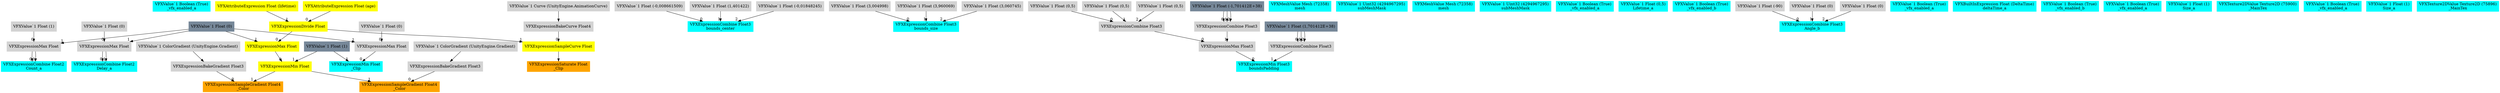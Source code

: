 digraph G {
node0 [shape="box" color="cyan" style="filled" label="VFXValue`1 Boolean (True)
_vfx_enabled_a"]
node1 [shape="box" color="cyan" style="filled" label="VFXExpressionCombine Float2
Count_a"]
node2 [shape="box" color="lightgray" style="filled" label="VFXExpressionMax Float"]
node3 [shape="box" color="lightgray" style="filled" label="VFXValue`1 Float (1)"]
node4 [shape="box" color="lightslategray" style="filled" label="VFXValue`1 Float (0)"]
node5 [shape="box" color="cyan" style="filled" label="VFXExpressionCombine Float2
Delay_a"]
node6 [shape="box" color="lightgray" style="filled" label="VFXExpressionMax Float"]
node7 [shape="box" color="lightgray" style="filled" label="VFXValue`1 Float (0)"]
node8 [shape="box" color="cyan" style="filled" label="VFXExpressionCombine Float3
bounds_center"]
node9 [shape="box" color="lightgray" style="filled" label="VFXValue`1 Float (-0,008661509)"]
node10 [shape="box" color="lightgray" style="filled" label="VFXValue`1 Float (1,401422)"]
node11 [shape="box" color="lightgray" style="filled" label="VFXValue`1 Float (-0,01848245)"]
node12 [shape="box" color="cyan" style="filled" label="VFXExpressionCombine Float3
bounds_size"]
node13 [shape="box" color="lightgray" style="filled" label="VFXValue`1 Float (3,004998)"]
node14 [shape="box" color="lightgray" style="filled" label="VFXValue`1 Float (3,960069)"]
node15 [shape="box" color="lightgray" style="filled" label="VFXValue`1 Float (3,060745)"]
node16 [shape="box" color="cyan" style="filled" label="VFXExpressionMin Float3
boundsPadding"]
node17 [shape="box" color="lightgray" style="filled" label="VFXExpressionMax Float3"]
node18 [shape="box" color="lightgray" style="filled" label="VFXExpressionCombine Float3"]
node19 [shape="box" color="lightgray" style="filled" label="VFXValue`1 Float (0,5)"]
node20 [shape="box" color="lightgray" style="filled" label="VFXValue`1 Float (0,5)"]
node21 [shape="box" color="lightgray" style="filled" label="VFXValue`1 Float (0,5)"]
node22 [shape="box" color="lightgray" style="filled" label="VFXExpressionCombine Float3"]
node23 [shape="box" color="lightslategray" style="filled" label="VFXValue`1 Float (-1,701412E+38)"]
node24 [shape="box" color="lightgray" style="filled" label="VFXExpressionCombine Float3"]
node25 [shape="box" color="lightslategray" style="filled" label="VFXValue`1 Float (1,701412E+38)"]
node26 [shape="box" color="cyan" style="filled" label="VFXMeshValue Mesh (72358)
mesh"]
node27 [shape="box" color="cyan" style="filled" label="VFXValue`1 Uint32 (4294967295)
subMeshMask"]
node28 [shape="box" color="cyan" style="filled" label="VFXMeshValue Mesh (72358)
mesh"]
node29 [shape="box" color="cyan" style="filled" label="VFXValue`1 Uint32 (4294967295)
subMeshMask"]
node30 [shape="box" color="cyan" style="filled" label="VFXValue`1 Boolean (True)
_vfx_enabled_a"]
node31 [shape="box" color="cyan" style="filled" label="VFXValue`1 Float (0,5)
Lifetime_a"]
node32 [shape="box" color="cyan" style="filled" label="VFXValue`1 Boolean (True)
_vfx_enabled_b"]
node33 [shape="box" color="cyan" style="filled" label="VFXExpressionCombine Float3
Angle_b"]
node34 [shape="box" color="lightgray" style="filled" label="VFXValue`1 Float (-90)"]
node35 [shape="box" color="lightgray" style="filled" label="VFXValue`1 Float (0)"]
node36 [shape="box" color="lightgray" style="filled" label="VFXValue`1 Float (0)"]
node37 [shape="box" color="cyan" style="filled" label="VFXValue`1 Boolean (True)
_vfx_enabled_a"]
node38 [shape="box" color="cyan" style="filled" label="VFXBuiltInExpression Float (DeltaTime)
deltaTime_a"]
node39 [shape="box" color="cyan" style="filled" label="VFXValue`1 Boolean (True)
_vfx_enabled_b"]
node40 [shape="box" color="cyan" style="filled" label="VFXValue`1 Boolean (True)
_vfx_enabled_a"]
node41 [shape="box" color="cyan" style="filled" label="VFXValue`1 Float (1)
Size_a"]
node42 [shape="box" color="orange" style="filled" label="VFXExpressionSampleGradient Float4
_Color"]
node43 [shape="box" color="lightgray" style="filled" label="VFXExpressionBakeGradient Float3"]
node44 [shape="box" color="lightgray" style="filled" label="VFXValue`1 ColorGradient (UnityEngine.Gradient)"]
node45 [shape="box" color="yellow" style="filled" label="VFXExpressionMin Float"]
node46 [shape="box" color="yellow" style="filled" label="VFXExpressionMax Float"]
node47 [shape="box" color="yellow" style="filled" label="VFXExpressionDivide Float"]
node48 [shape="box" color="yellow" style="filled" label="VFXAttributeExpression Float (age)"]
node49 [shape="box" color="yellow" style="filled" label="VFXAttributeExpression Float (lifetime)"]
node50 [shape="box" color="lightslategray" style="filled" label="VFXValue`1 Float (1)"]
node51 [shape="box" color="cyan" style="filled" label="VFXTexture2DValue Texture2D (75900)
_MainTex"]
node52 [shape="box" color="orange" style="filled" label="VFXExpressionSaturate Float
_Clip"]
node53 [shape="box" color="yellow" style="filled" label="VFXExpressionSampleCurve Float"]
node54 [shape="box" color="lightgray" style="filled" label="VFXExpressionBakeCurve Float4"]
node55 [shape="box" color="lightgray" style="filled" label="VFXValue`1 Curve (UnityEngine.AnimationCurve)"]
node56 [shape="box" color="cyan" style="filled" label="VFXValue`1 Boolean (True)
_vfx_enabled_a"]
node57 [shape="box" color="cyan" style="filled" label="VFXValue`1 Float (1)
Size_a"]
node58 [shape="box" color="orange" style="filled" label="VFXExpressionSampleGradient Float4
_Color"]
node59 [shape="box" color="lightgray" style="filled" label="VFXExpressionBakeGradient Float3"]
node60 [shape="box" color="lightgray" style="filled" label="VFXValue`1 ColorGradient (UnityEngine.Gradient)"]
node61 [shape="box" color="cyan" style="filled" label="VFXTexture2DValue Texture2D (75896)
_MainTex"]
node62 [shape="box" color="cyan" style="filled" label="VFXExpressionMin Float
_Clip"]
node63 [shape="box" color="lightgray" style="filled" label="VFXExpressionMax Float"]
node64 [shape="box" color="lightgray" style="filled" label="VFXValue`1 Float (0)"]
node2 -> node1 [headlabel="0"]
node2 -> node1 [headlabel="1"]
node3 -> node2 [headlabel="0"]
node4 -> node2 [headlabel="1"]
node6 -> node5 [headlabel="0"]
node6 -> node5 [headlabel="1"]
node7 -> node6 [headlabel="0"]
node4 -> node6 [headlabel="1"]
node9 -> node8 [headlabel="0"]
node10 -> node8 [headlabel="1"]
node11 -> node8 [headlabel="2"]
node13 -> node12 [headlabel="0"]
node14 -> node12 [headlabel="1"]
node15 -> node12 [headlabel="2"]
node17 -> node16 [headlabel="0"]
node24 -> node16 [headlabel="1"]
node18 -> node17 [headlabel="0"]
node22 -> node17 [headlabel="1"]
node19 -> node18 [headlabel="0"]
node20 -> node18 [headlabel="1"]
node21 -> node18 [headlabel="2"]
node23 -> node22 [headlabel="0"]
node23 -> node22 [headlabel="1"]
node23 -> node22 [headlabel="2"]
node25 -> node24 [headlabel="0"]
node25 -> node24 [headlabel="1"]
node25 -> node24 [headlabel="2"]
node34 -> node33 [headlabel="0"]
node35 -> node33 [headlabel="1"]
node36 -> node33 [headlabel="2"]
node43 -> node42 [headlabel="0"]
node45 -> node42 [headlabel="1"]
node44 -> node43 
node46 -> node45 [headlabel="0"]
node50 -> node45 [headlabel="1"]
node47 -> node46 [headlabel="0"]
node4 -> node46 [headlabel="1"]
node48 -> node47 [headlabel="0"]
node49 -> node47 [headlabel="1"]
node53 -> node52 
node54 -> node53 [headlabel="0"]
node47 -> node53 [headlabel="1"]
node55 -> node54 
node59 -> node58 [headlabel="0"]
node45 -> node58 [headlabel="1"]
node60 -> node59 
node63 -> node62 [headlabel="0"]
node50 -> node62 [headlabel="1"]
node64 -> node63 [headlabel="0"]
node4 -> node63 [headlabel="1"]
}
